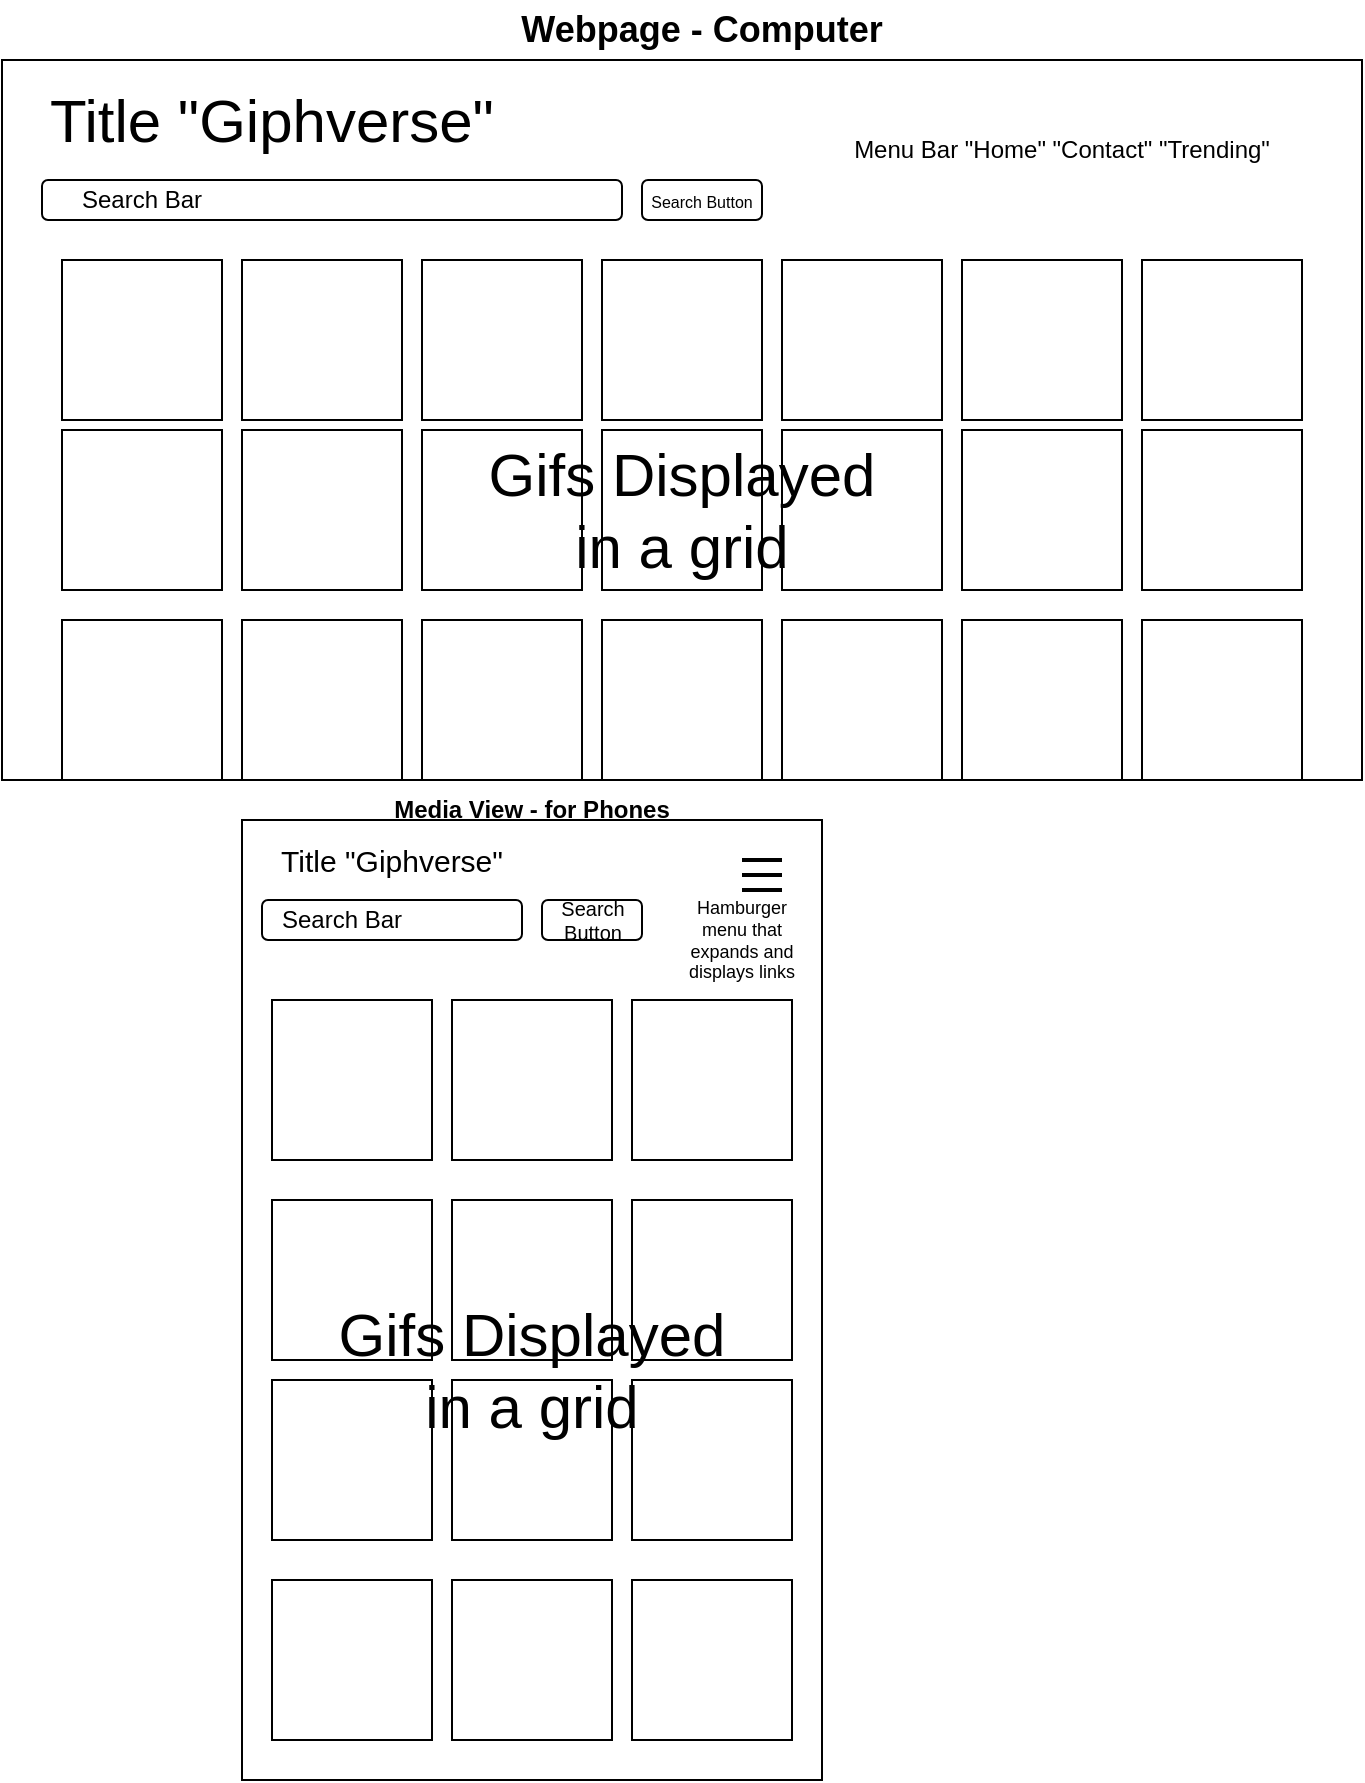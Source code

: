 <mxfile version="26.0.10">
  <diagram name="Page-1" id="nCQ7B-0Um4C6AK3pkGvt">
    <mxGraphModel dx="751" dy="424" grid="1" gridSize="10" guides="1" tooltips="1" connect="1" arrows="1" fold="1" page="1" pageScale="1" pageWidth="850" pageHeight="1100" math="0" shadow="0">
      <root>
        <mxCell id="0" />
        <mxCell id="1" parent="0" />
        <mxCell id="VWmHd7WeT0mjH81mmsOp-3" value="" style="rounded=0;whiteSpace=wrap;html=1;" vertex="1" parent="1">
          <mxGeometry x="40" y="40" width="680" height="360" as="geometry" />
        </mxCell>
        <mxCell id="VWmHd7WeT0mjH81mmsOp-4" value="&lt;font style=&quot;font-size: 30px;&quot;&gt;Title &quot;Giphverse&quot;&lt;/font&gt;" style="text;strokeColor=none;align=center;fillColor=none;html=1;verticalAlign=middle;whiteSpace=wrap;rounded=0;" vertex="1" parent="1">
          <mxGeometry x="50" y="50" width="250" height="40" as="geometry" />
        </mxCell>
        <mxCell id="VWmHd7WeT0mjH81mmsOp-5" value="Menu Bar &quot;Home&quot; &quot;Contact&quot; &quot;Trending&quot;" style="text;strokeColor=none;align=center;fillColor=none;html=1;verticalAlign=middle;whiteSpace=wrap;rounded=0;" vertex="1" parent="1">
          <mxGeometry x="460" y="70" width="220" height="30" as="geometry" />
        </mxCell>
        <mxCell id="VWmHd7WeT0mjH81mmsOp-6" value="" style="rounded=1;whiteSpace=wrap;html=1;" vertex="1" parent="1">
          <mxGeometry x="60" y="100" width="290" height="20" as="geometry" />
        </mxCell>
        <mxCell id="VWmHd7WeT0mjH81mmsOp-7" value="Search Bar" style="text;strokeColor=none;align=center;fillColor=none;html=1;verticalAlign=middle;whiteSpace=wrap;rounded=0;" vertex="1" parent="1">
          <mxGeometry x="70" y="95" width="80" height="30" as="geometry" />
        </mxCell>
        <mxCell id="VWmHd7WeT0mjH81mmsOp-8" value="" style="rounded=1;whiteSpace=wrap;html=1;" vertex="1" parent="1">
          <mxGeometry x="360" y="100" width="60" height="20" as="geometry" />
        </mxCell>
        <mxCell id="VWmHd7WeT0mjH81mmsOp-9" value="&lt;font style=&quot;font-size: 8px;&quot;&gt;Search Button&lt;/font&gt;" style="text;strokeColor=none;align=center;fillColor=none;html=1;verticalAlign=middle;whiteSpace=wrap;rounded=0;" vertex="1" parent="1">
          <mxGeometry x="360" y="95" width="60" height="30" as="geometry" />
        </mxCell>
        <mxCell id="VWmHd7WeT0mjH81mmsOp-11" value="" style="whiteSpace=wrap;html=1;aspect=fixed;" vertex="1" parent="1">
          <mxGeometry x="70" y="140" width="80" height="80" as="geometry" />
        </mxCell>
        <mxCell id="VWmHd7WeT0mjH81mmsOp-12" value="" style="whiteSpace=wrap;html=1;aspect=fixed;" vertex="1" parent="1">
          <mxGeometry x="160" y="140" width="80" height="80" as="geometry" />
        </mxCell>
        <mxCell id="VWmHd7WeT0mjH81mmsOp-13" value="" style="whiteSpace=wrap;html=1;aspect=fixed;" vertex="1" parent="1">
          <mxGeometry x="250" y="140" width="80" height="80" as="geometry" />
        </mxCell>
        <mxCell id="VWmHd7WeT0mjH81mmsOp-14" value="" style="whiteSpace=wrap;html=1;aspect=fixed;" vertex="1" parent="1">
          <mxGeometry x="430" y="140" width="80" height="80" as="geometry" />
        </mxCell>
        <mxCell id="VWmHd7WeT0mjH81mmsOp-15" value="" style="whiteSpace=wrap;html=1;aspect=fixed;" vertex="1" parent="1">
          <mxGeometry x="520" y="140" width="80" height="80" as="geometry" />
        </mxCell>
        <mxCell id="VWmHd7WeT0mjH81mmsOp-16" value="" style="whiteSpace=wrap;html=1;aspect=fixed;" vertex="1" parent="1">
          <mxGeometry x="610" y="140" width="80" height="80" as="geometry" />
        </mxCell>
        <mxCell id="VWmHd7WeT0mjH81mmsOp-17" value="" style="whiteSpace=wrap;html=1;aspect=fixed;" vertex="1" parent="1">
          <mxGeometry x="340" y="140" width="80" height="80" as="geometry" />
        </mxCell>
        <mxCell id="VWmHd7WeT0mjH81mmsOp-19" value="" style="whiteSpace=wrap;html=1;aspect=fixed;" vertex="1" parent="1">
          <mxGeometry x="70" y="225" width="80" height="80" as="geometry" />
        </mxCell>
        <mxCell id="VWmHd7WeT0mjH81mmsOp-20" value="" style="whiteSpace=wrap;html=1;aspect=fixed;" vertex="1" parent="1">
          <mxGeometry x="160" y="225" width="80" height="80" as="geometry" />
        </mxCell>
        <mxCell id="VWmHd7WeT0mjH81mmsOp-21" value="" style="whiteSpace=wrap;html=1;aspect=fixed;" vertex="1" parent="1">
          <mxGeometry x="250" y="225" width="80" height="80" as="geometry" />
        </mxCell>
        <mxCell id="VWmHd7WeT0mjH81mmsOp-22" value="" style="whiteSpace=wrap;html=1;aspect=fixed;" vertex="1" parent="1">
          <mxGeometry x="340" y="225" width="80" height="80" as="geometry" />
        </mxCell>
        <mxCell id="VWmHd7WeT0mjH81mmsOp-23" value="" style="whiteSpace=wrap;html=1;aspect=fixed;" vertex="1" parent="1">
          <mxGeometry x="430" y="225" width="80" height="80" as="geometry" />
        </mxCell>
        <mxCell id="VWmHd7WeT0mjH81mmsOp-24" value="" style="whiteSpace=wrap;html=1;aspect=fixed;" vertex="1" parent="1">
          <mxGeometry x="520" y="225" width="80" height="80" as="geometry" />
        </mxCell>
        <mxCell id="VWmHd7WeT0mjH81mmsOp-25" value="" style="whiteSpace=wrap;html=1;aspect=fixed;" vertex="1" parent="1">
          <mxGeometry x="610" y="225" width="80" height="80" as="geometry" />
        </mxCell>
        <mxCell id="VWmHd7WeT0mjH81mmsOp-26" value="" style="whiteSpace=wrap;html=1;aspect=fixed;" vertex="1" parent="1">
          <mxGeometry x="70" y="320" width="80" height="80" as="geometry" />
        </mxCell>
        <mxCell id="VWmHd7WeT0mjH81mmsOp-27" value="" style="whiteSpace=wrap;html=1;aspect=fixed;" vertex="1" parent="1">
          <mxGeometry x="160" y="320" width="80" height="80" as="geometry" />
        </mxCell>
        <mxCell id="VWmHd7WeT0mjH81mmsOp-28" value="" style="whiteSpace=wrap;html=1;aspect=fixed;" vertex="1" parent="1">
          <mxGeometry x="250" y="320" width="80" height="80" as="geometry" />
        </mxCell>
        <mxCell id="VWmHd7WeT0mjH81mmsOp-29" value="" style="whiteSpace=wrap;html=1;aspect=fixed;" vertex="1" parent="1">
          <mxGeometry x="340" y="320" width="80" height="80" as="geometry" />
        </mxCell>
        <mxCell id="VWmHd7WeT0mjH81mmsOp-30" value="" style="whiteSpace=wrap;html=1;aspect=fixed;" vertex="1" parent="1">
          <mxGeometry x="430" y="320" width="80" height="80" as="geometry" />
        </mxCell>
        <mxCell id="VWmHd7WeT0mjH81mmsOp-31" value="" style="whiteSpace=wrap;html=1;aspect=fixed;" vertex="1" parent="1">
          <mxGeometry x="520" y="320" width="80" height="80" as="geometry" />
        </mxCell>
        <mxCell id="VWmHd7WeT0mjH81mmsOp-32" value="" style="whiteSpace=wrap;html=1;aspect=fixed;" vertex="1" parent="1">
          <mxGeometry x="610" y="320" width="80" height="80" as="geometry" />
        </mxCell>
        <mxCell id="VWmHd7WeT0mjH81mmsOp-33" value="Webpage - Computer" style="text;strokeColor=none;align=center;fillColor=none;html=1;verticalAlign=middle;whiteSpace=wrap;rounded=0;fontSize=18;fontStyle=1" vertex="1" parent="1">
          <mxGeometry x="290" y="10" width="200" height="30" as="geometry" />
        </mxCell>
        <mxCell id="VWmHd7WeT0mjH81mmsOp-34" value="" style="rounded=0;whiteSpace=wrap;html=1;" vertex="1" parent="1">
          <mxGeometry x="160" y="420" width="290" height="480" as="geometry" />
        </mxCell>
        <mxCell id="VWmHd7WeT0mjH81mmsOp-36" value="&lt;font style=&quot;font-size: 15px;&quot;&gt;Title &quot;Giphverse&quot;&lt;/font&gt;" style="text;strokeColor=none;align=center;fillColor=none;html=1;verticalAlign=middle;whiteSpace=wrap;rounded=0;" vertex="1" parent="1">
          <mxGeometry x="110" y="420" width="250" height="40" as="geometry" />
        </mxCell>
        <mxCell id="VWmHd7WeT0mjH81mmsOp-37" value="" style="rounded=1;whiteSpace=wrap;html=1;" vertex="1" parent="1">
          <mxGeometry x="170" y="460" width="130" height="20" as="geometry" />
        </mxCell>
        <mxCell id="VWmHd7WeT0mjH81mmsOp-38" value="Search Bar" style="text;strokeColor=none;align=center;fillColor=none;html=1;verticalAlign=middle;whiteSpace=wrap;rounded=0;" vertex="1" parent="1">
          <mxGeometry x="170" y="455" width="80" height="30" as="geometry" />
        </mxCell>
        <mxCell id="VWmHd7WeT0mjH81mmsOp-41" value="" style="rounded=1;whiteSpace=wrap;html=1;" vertex="1" parent="1">
          <mxGeometry x="310" y="460" width="50" height="20" as="geometry" />
        </mxCell>
        <mxCell id="VWmHd7WeT0mjH81mmsOp-42" value="&lt;font&gt;Search Button&lt;/font&gt;" style="text;strokeColor=none;align=center;fillColor=none;html=1;verticalAlign=middle;whiteSpace=wrap;rounded=0;fontSize=10;" vertex="1" parent="1">
          <mxGeometry x="302.5" y="455" width="65" height="30" as="geometry" />
        </mxCell>
        <mxCell id="VWmHd7WeT0mjH81mmsOp-45" value="" style="line;strokeWidth=2;html=1;" vertex="1" parent="1">
          <mxGeometry x="410" y="435" width="20" height="10" as="geometry" />
        </mxCell>
        <mxCell id="VWmHd7WeT0mjH81mmsOp-46" value="" style="line;strokeWidth=2;html=1;" vertex="1" parent="1">
          <mxGeometry x="410" y="440" width="20" height="15" as="geometry" />
        </mxCell>
        <mxCell id="VWmHd7WeT0mjH81mmsOp-47" value="" style="line;strokeWidth=2;html=1;" vertex="1" parent="1">
          <mxGeometry x="410" y="450" width="20" height="10" as="geometry" />
        </mxCell>
        <mxCell id="VWmHd7WeT0mjH81mmsOp-48" value="Hamburger menu that expands and displays links" style="text;strokeColor=none;align=center;fillColor=none;html=1;verticalAlign=middle;whiteSpace=wrap;rounded=0;fontSize=9;" vertex="1" parent="1">
          <mxGeometry x="380" y="460" width="60" height="40" as="geometry" />
        </mxCell>
        <mxCell id="VWmHd7WeT0mjH81mmsOp-49" value="" style="whiteSpace=wrap;html=1;aspect=fixed;" vertex="1" parent="1">
          <mxGeometry x="175" y="510" width="80" height="80" as="geometry" />
        </mxCell>
        <mxCell id="VWmHd7WeT0mjH81mmsOp-50" value="" style="whiteSpace=wrap;html=1;aspect=fixed;" vertex="1" parent="1">
          <mxGeometry x="265" y="510" width="80" height="80" as="geometry" />
        </mxCell>
        <mxCell id="VWmHd7WeT0mjH81mmsOp-51" value="" style="whiteSpace=wrap;html=1;aspect=fixed;" vertex="1" parent="1">
          <mxGeometry x="355" y="510" width="80" height="80" as="geometry" />
        </mxCell>
        <mxCell id="VWmHd7WeT0mjH81mmsOp-52" value="" style="whiteSpace=wrap;html=1;aspect=fixed;" vertex="1" parent="1">
          <mxGeometry x="175" y="610" width="80" height="80" as="geometry" />
        </mxCell>
        <mxCell id="VWmHd7WeT0mjH81mmsOp-53" value="" style="whiteSpace=wrap;html=1;aspect=fixed;" vertex="1" parent="1">
          <mxGeometry x="265" y="610" width="80" height="80" as="geometry" />
        </mxCell>
        <mxCell id="VWmHd7WeT0mjH81mmsOp-54" value="" style="whiteSpace=wrap;html=1;aspect=fixed;" vertex="1" parent="1">
          <mxGeometry x="355" y="610" width="80" height="80" as="geometry" />
        </mxCell>
        <mxCell id="VWmHd7WeT0mjH81mmsOp-55" value="" style="whiteSpace=wrap;html=1;aspect=fixed;" vertex="1" parent="1">
          <mxGeometry x="175" y="700" width="80" height="80" as="geometry" />
        </mxCell>
        <mxCell id="VWmHd7WeT0mjH81mmsOp-56" value="" style="whiteSpace=wrap;html=1;aspect=fixed;" vertex="1" parent="1">
          <mxGeometry x="265" y="700" width="80" height="80" as="geometry" />
        </mxCell>
        <mxCell id="VWmHd7WeT0mjH81mmsOp-57" value="" style="whiteSpace=wrap;html=1;aspect=fixed;" vertex="1" parent="1">
          <mxGeometry x="355" y="700" width="80" height="80" as="geometry" />
        </mxCell>
        <mxCell id="VWmHd7WeT0mjH81mmsOp-58" value="" style="whiteSpace=wrap;html=1;aspect=fixed;" vertex="1" parent="1">
          <mxGeometry x="175" y="800" width="80" height="80" as="geometry" />
        </mxCell>
        <mxCell id="VWmHd7WeT0mjH81mmsOp-59" value="" style="whiteSpace=wrap;html=1;aspect=fixed;" vertex="1" parent="1">
          <mxGeometry x="265" y="800" width="80" height="80" as="geometry" />
        </mxCell>
        <mxCell id="VWmHd7WeT0mjH81mmsOp-60" value="" style="whiteSpace=wrap;html=1;aspect=fixed;" vertex="1" parent="1">
          <mxGeometry x="355" y="800" width="80" height="80" as="geometry" />
        </mxCell>
        <mxCell id="VWmHd7WeT0mjH81mmsOp-61" value="Gifs Displayed in a grid" style="text;strokeColor=none;align=center;fillColor=none;html=1;verticalAlign=middle;whiteSpace=wrap;rounded=0;fontSize=30;" vertex="1" parent="1">
          <mxGeometry x="270" y="250" width="220" height="30" as="geometry" />
        </mxCell>
        <mxCell id="VWmHd7WeT0mjH81mmsOp-62" value="Gifs Displayed in a grid" style="text;strokeColor=none;align=center;fillColor=none;html=1;verticalAlign=middle;whiteSpace=wrap;rounded=0;fontSize=30;" vertex="1" parent="1">
          <mxGeometry x="195" y="680" width="220" height="30" as="geometry" />
        </mxCell>
        <mxCell id="VWmHd7WeT0mjH81mmsOp-63" value="Media View - for Phones" style="text;strokeColor=none;align=center;fillColor=none;html=1;verticalAlign=middle;whiteSpace=wrap;rounded=0;fontStyle=1" vertex="1" parent="1">
          <mxGeometry x="230" y="400" width="150" height="30" as="geometry" />
        </mxCell>
      </root>
    </mxGraphModel>
  </diagram>
</mxfile>

